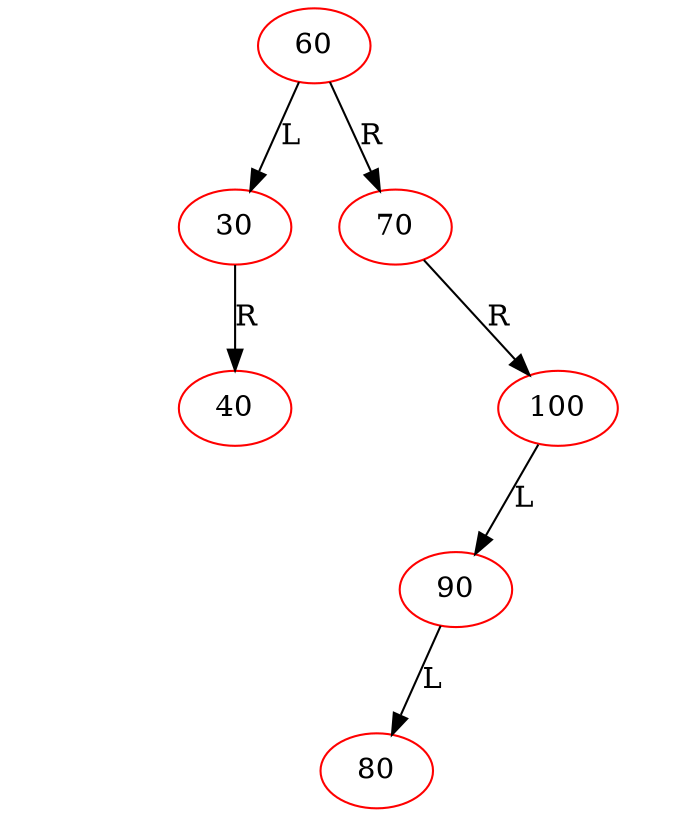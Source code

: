 digraph BiTreeDelete {
"60" -> {"30"} [label="L"]
"60" -> {"70"} [label="R"]
"30" -> {"HD0"} [label="L"] [style=invis]
"HD0" [style=invis]
"30" -> {"40"} [label="R"]
"70" -> {"HD1"} [label="L"] [style=invis]
"HD1" [style=invis]
"70" -> {"100"} [label="R"]
"100" -> {"90"} [label="L"]
"100" -> {"HD2"} [label="R"] [style=invis]
"HD2" [style=invis]
"90" -> {"80"} [label="L"]
"90" -> {"HD3"} [label="R"] [style=invis]
"HD3" [style=invis]
"60" [color=red]
"30" [color=red]
"40" [color=red]
"70" [color=red]
"100" [color=red]
"90" [color=red]
"80" [color=red]
}
